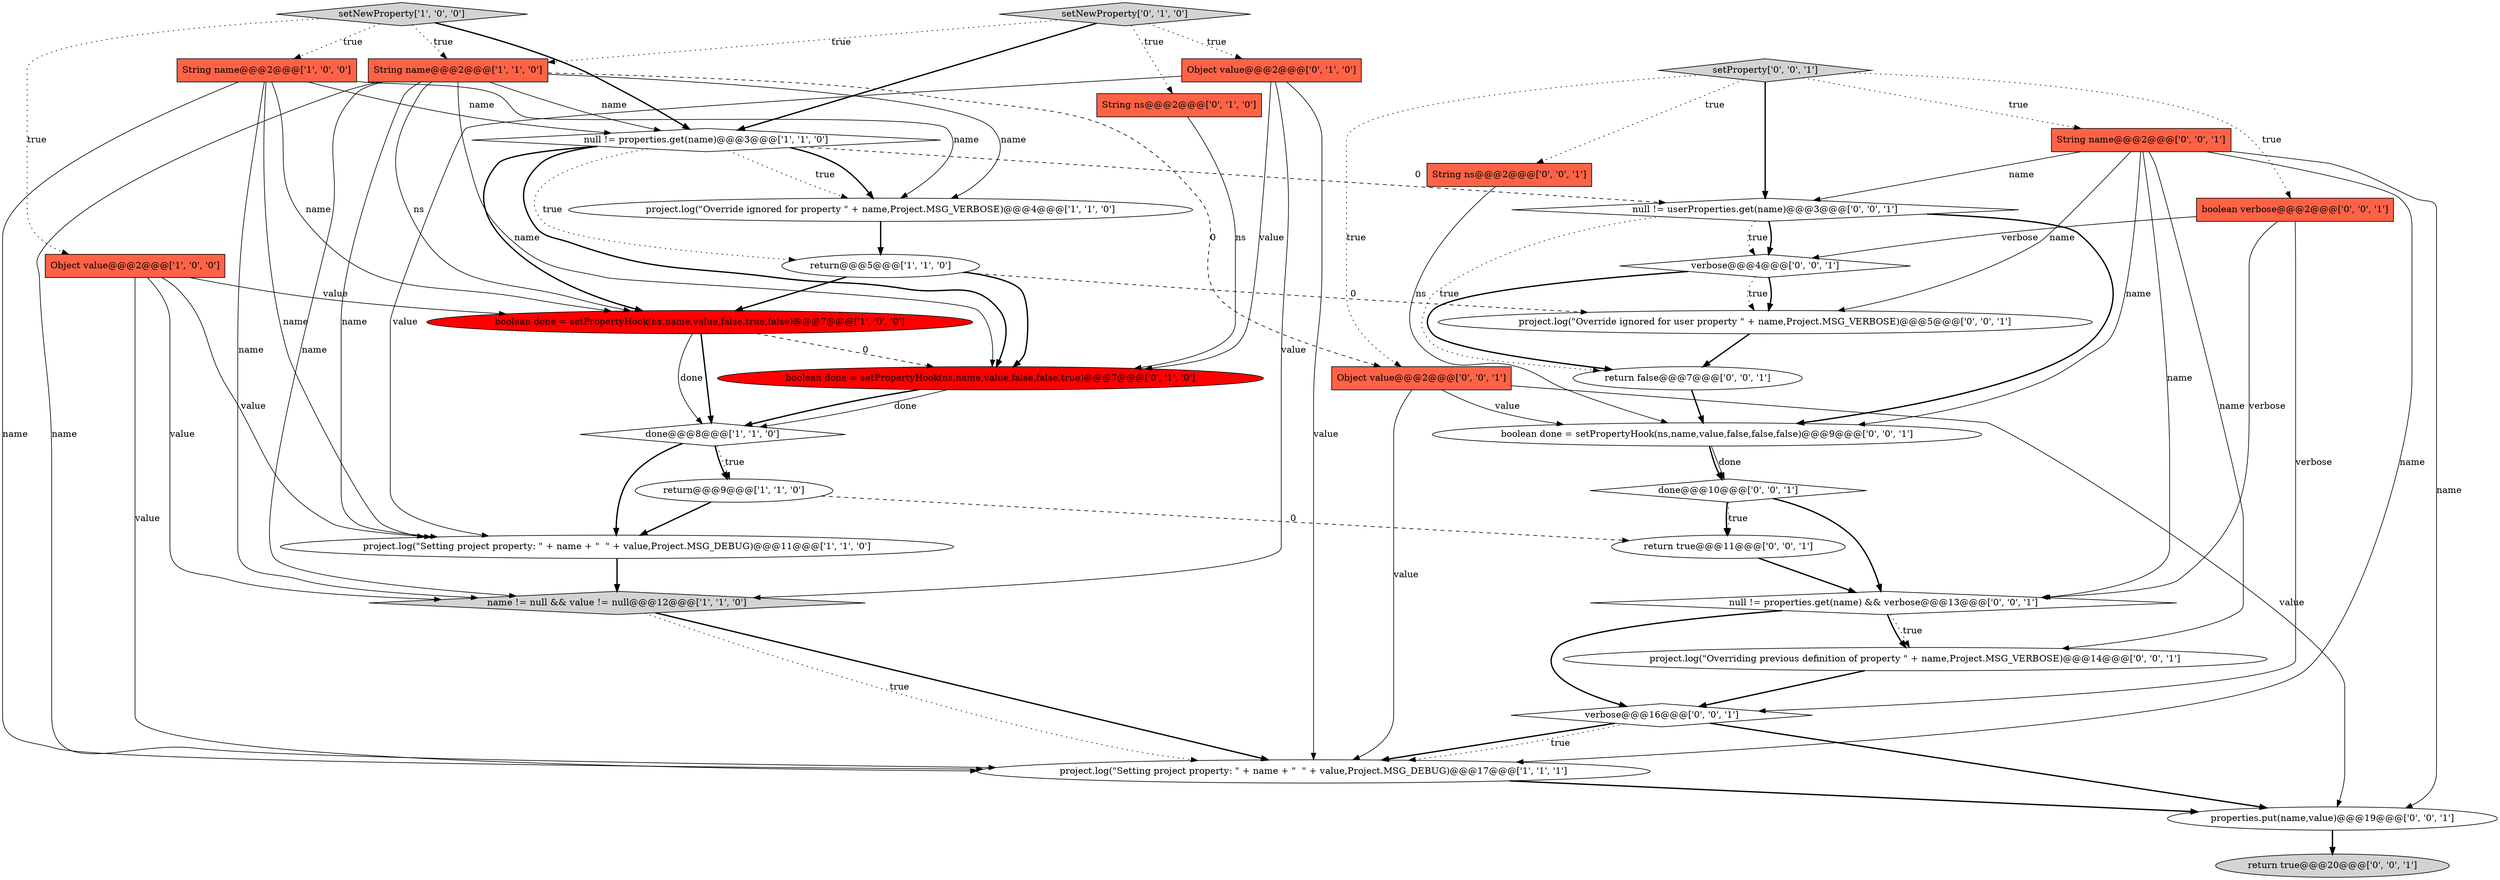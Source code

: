 digraph {
15 [style = filled, label = "Object value@@@2@@@['0', '1', '0']", fillcolor = tomato, shape = box image = "AAA0AAABBB2BBB"];
20 [style = filled, label = "verbose@@@4@@@['0', '0', '1']", fillcolor = white, shape = diamond image = "AAA0AAABBB3BBB"];
26 [style = filled, label = "project.log(\"Override ignored for user property \" + name,Project.MSG_VERBOSE)@@@5@@@['0', '0', '1']", fillcolor = white, shape = ellipse image = "AAA0AAABBB3BBB"];
30 [style = filled, label = "String ns@@@2@@@['0', '0', '1']", fillcolor = tomato, shape = box image = "AAA0AAABBB3BBB"];
0 [style = filled, label = "boolean done = setPropertyHook(ns,name,value,false,true,false)@@@7@@@['1', '0', '0']", fillcolor = red, shape = ellipse image = "AAA1AAABBB1BBB"];
25 [style = filled, label = "done@@@10@@@['0', '0', '1']", fillcolor = white, shape = diamond image = "AAA0AAABBB3BBB"];
4 [style = filled, label = "Object value@@@2@@@['1', '0', '0']", fillcolor = tomato, shape = box image = "AAA0AAABBB1BBB"];
5 [style = filled, label = "String name@@@2@@@['1', '0', '0']", fillcolor = tomato, shape = box image = "AAA0AAABBB1BBB"];
32 [style = filled, label = "return true@@@20@@@['0', '0', '1']", fillcolor = lightgray, shape = ellipse image = "AAA0AAABBB3BBB"];
23 [style = filled, label = "project.log(\"Overriding previous definition of property \" + name,Project.MSG_VERBOSE)@@@14@@@['0', '0', '1']", fillcolor = white, shape = ellipse image = "AAA0AAABBB3BBB"];
6 [style = filled, label = "project.log(\"Setting project property: \" + name + \"  \" + value,Project.MSG_DEBUG)@@@11@@@['1', '1', '0']", fillcolor = white, shape = ellipse image = "AAA0AAABBB1BBB"];
11 [style = filled, label = "name != null && value != null@@@12@@@['1', '1', '0']", fillcolor = lightgray, shape = diamond image = "AAA0AAABBB1BBB"];
31 [style = filled, label = "setProperty['0', '0', '1']", fillcolor = lightgray, shape = diamond image = "AAA0AAABBB3BBB"];
28 [style = filled, label = "return true@@@11@@@['0', '0', '1']", fillcolor = white, shape = ellipse image = "AAA0AAABBB3BBB"];
33 [style = filled, label = "Object value@@@2@@@['0', '0', '1']", fillcolor = tomato, shape = box image = "AAA0AAABBB3BBB"];
29 [style = filled, label = "verbose@@@16@@@['0', '0', '1']", fillcolor = white, shape = diamond image = "AAA0AAABBB3BBB"];
3 [style = filled, label = "setNewProperty['1', '0', '0']", fillcolor = lightgray, shape = diamond image = "AAA0AAABBB1BBB"];
7 [style = filled, label = "return@@@5@@@['1', '1', '0']", fillcolor = white, shape = ellipse image = "AAA0AAABBB1BBB"];
1 [style = filled, label = "project.log(\"Setting project property: \" + name + \"  \" + value,Project.MSG_DEBUG)@@@17@@@['1', '1', '1']", fillcolor = white, shape = ellipse image = "AAA0AAABBB1BBB"];
24 [style = filled, label = "String name@@@2@@@['0', '0', '1']", fillcolor = tomato, shape = box image = "AAA0AAABBB3BBB"];
22 [style = filled, label = "properties.put(name,value)@@@19@@@['0', '0', '1']", fillcolor = white, shape = ellipse image = "AAA0AAABBB3BBB"];
18 [style = filled, label = "boolean verbose@@@2@@@['0', '0', '1']", fillcolor = tomato, shape = box image = "AAA0AAABBB3BBB"];
13 [style = filled, label = "String ns@@@2@@@['0', '1', '0']", fillcolor = tomato, shape = box image = "AAA0AAABBB2BBB"];
12 [style = filled, label = "done@@@8@@@['1', '1', '0']", fillcolor = white, shape = diamond image = "AAA0AAABBB1BBB"];
27 [style = filled, label = "return false@@@7@@@['0', '0', '1']", fillcolor = white, shape = ellipse image = "AAA0AAABBB3BBB"];
19 [style = filled, label = "null != userProperties.get(name)@@@3@@@['0', '0', '1']", fillcolor = white, shape = diamond image = "AAA0AAABBB3BBB"];
16 [style = filled, label = "boolean done = setPropertyHook(ns,name,value,false,false,true)@@@7@@@['0', '1', '0']", fillcolor = red, shape = ellipse image = "AAA1AAABBB2BBB"];
10 [style = filled, label = "project.log(\"Override ignored for property \" + name,Project.MSG_VERBOSE)@@@4@@@['1', '1', '0']", fillcolor = white, shape = ellipse image = "AAA0AAABBB1BBB"];
21 [style = filled, label = "null != properties.get(name) && verbose@@@13@@@['0', '0', '1']", fillcolor = white, shape = diamond image = "AAA0AAABBB3BBB"];
8 [style = filled, label = "return@@@9@@@['1', '1', '0']", fillcolor = white, shape = ellipse image = "AAA0AAABBB1BBB"];
14 [style = filled, label = "setNewProperty['0', '1', '0']", fillcolor = lightgray, shape = diamond image = "AAA0AAABBB2BBB"];
17 [style = filled, label = "boolean done = setPropertyHook(ns,name,value,false,false,false)@@@9@@@['0', '0', '1']", fillcolor = white, shape = ellipse image = "AAA0AAABBB3BBB"];
9 [style = filled, label = "String name@@@2@@@['1', '1', '0']", fillcolor = tomato, shape = box image = "AAA0AAABBB1BBB"];
2 [style = filled, label = "null != properties.get(name)@@@3@@@['1', '1', '0']", fillcolor = white, shape = diamond image = "AAA0AAABBB1BBB"];
17->25 [style = bold, label=""];
2->19 [style = dashed, label="0"];
5->6 [style = solid, label="name"];
24->23 [style = solid, label="name"];
12->8 [style = dotted, label="true"];
20->26 [style = bold, label=""];
16->12 [style = solid, label="done"];
11->1 [style = dotted, label="true"];
0->16 [style = dashed, label="0"];
15->1 [style = solid, label="value"];
9->11 [style = solid, label="name"];
5->10 [style = solid, label="name"];
8->6 [style = bold, label=""];
25->28 [style = dotted, label="true"];
20->27 [style = bold, label=""];
23->29 [style = bold, label=""];
28->21 [style = bold, label=""];
9->2 [style = solid, label="name"];
5->0 [style = solid, label="name"];
21->23 [style = dotted, label="true"];
15->6 [style = solid, label="value"];
6->11 [style = bold, label=""];
7->16 [style = bold, label=""];
27->17 [style = bold, label=""];
4->0 [style = solid, label="value"];
33->17 [style = solid, label="value"];
29->1 [style = bold, label=""];
7->26 [style = dashed, label="0"];
4->11 [style = solid, label="value"];
5->11 [style = solid, label="name"];
18->21 [style = solid, label="verbose"];
18->20 [style = solid, label="verbose"];
24->26 [style = solid, label="name"];
25->21 [style = bold, label=""];
2->10 [style = dotted, label="true"];
9->10 [style = solid, label="name"];
2->16 [style = bold, label=""];
25->28 [style = bold, label=""];
19->20 [style = bold, label=""];
30->17 [style = solid, label="ns"];
20->26 [style = dotted, label="true"];
22->32 [style = bold, label=""];
19->27 [style = dotted, label="true"];
7->0 [style = bold, label=""];
8->28 [style = dashed, label="0"];
31->33 [style = dotted, label="true"];
10->7 [style = bold, label=""];
31->30 [style = dotted, label="true"];
26->27 [style = bold, label=""];
3->5 [style = dotted, label="true"];
21->29 [style = bold, label=""];
9->6 [style = solid, label="name"];
3->2 [style = bold, label=""];
15->11 [style = solid, label="value"];
5->1 [style = solid, label="name"];
24->19 [style = solid, label="name"];
21->23 [style = bold, label=""];
18->29 [style = solid, label="verbose"];
24->1 [style = solid, label="name"];
29->1 [style = dotted, label="true"];
17->25 [style = solid, label="done"];
0->12 [style = bold, label=""];
15->16 [style = solid, label="value"];
19->17 [style = bold, label=""];
3->9 [style = dotted, label="true"];
2->10 [style = bold, label=""];
31->18 [style = dotted, label="true"];
2->0 [style = bold, label=""];
12->8 [style = bold, label=""];
14->2 [style = bold, label=""];
4->1 [style = solid, label="value"];
31->19 [style = bold, label=""];
5->2 [style = solid, label="name"];
11->1 [style = bold, label=""];
9->16 [style = solid, label="name"];
19->20 [style = dotted, label="true"];
4->6 [style = solid, label="value"];
33->1 [style = solid, label="value"];
3->4 [style = dotted, label="true"];
12->6 [style = bold, label=""];
13->16 [style = solid, label="ns"];
14->13 [style = dotted, label="true"];
9->33 [style = dashed, label="0"];
1->22 [style = bold, label=""];
14->15 [style = dotted, label="true"];
0->12 [style = solid, label="done"];
2->7 [style = dotted, label="true"];
24->17 [style = solid, label="name"];
24->21 [style = solid, label="name"];
31->24 [style = dotted, label="true"];
14->9 [style = dotted, label="true"];
29->22 [style = bold, label=""];
33->22 [style = solid, label="value"];
9->1 [style = solid, label="name"];
9->0 [style = solid, label="ns"];
24->22 [style = solid, label="name"];
16->12 [style = bold, label=""];
}
